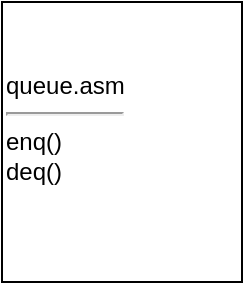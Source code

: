 <mxfile>
    <diagram id="L__qeDaYQ-qvYdszmure" name="Page-1">
        <mxGraphModel dx="444" dy="547" grid="1" gridSize="10" guides="1" tooltips="1" connect="1" arrows="1" fold="1" page="1" pageScale="1" pageWidth="850" pageHeight="1100" math="0" shadow="0">
            <root>
                <mxCell id="0"/>
                <mxCell id="1" parent="0"/>
                <mxCell id="2" value="queue.asm&lt;div&gt;&lt;hr&gt;enq()&lt;/div&gt;&lt;div&gt;deq()&lt;/div&gt;&lt;div&gt;&lt;br&gt;&lt;/div&gt;" style="whiteSpace=wrap;html=1;align=left;" vertex="1" parent="1">
                    <mxGeometry x="60" y="30" width="120" height="140" as="geometry"/>
                </mxCell>
            </root>
        </mxGraphModel>
    </diagram>
</mxfile>